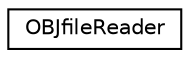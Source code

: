 digraph "Graphical Class Hierarchy"
{
  edge [fontname="Helvetica",fontsize="10",labelfontname="Helvetica",labelfontsize="10"];
  node [fontname="Helvetica",fontsize="10",shape=record];
  rankdir="LR";
  Node0 [label="OBJfileReader",height=0.2,width=0.4,color="black", fillcolor="white", style="filled",URL="$class_o_b_jfile_reader.html"];
}
